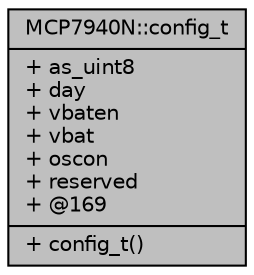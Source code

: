 digraph "MCP7940N::config_t"
{
  edge [fontname="Helvetica",fontsize="10",labelfontname="Helvetica",labelfontsize="10"];
  node [fontname="Helvetica",fontsize="10",shape=record];
  Node1 [label="{MCP7940N::config_t\n|+ as_uint8\l+ day\l+ vbaten\l+ vbat\l+ oscon\l+ reserved\l+ @169\l|+ config_t()\l}",height=0.2,width=0.4,color="black", fillcolor="grey75", style="filled", fontcolor="black"];
}
